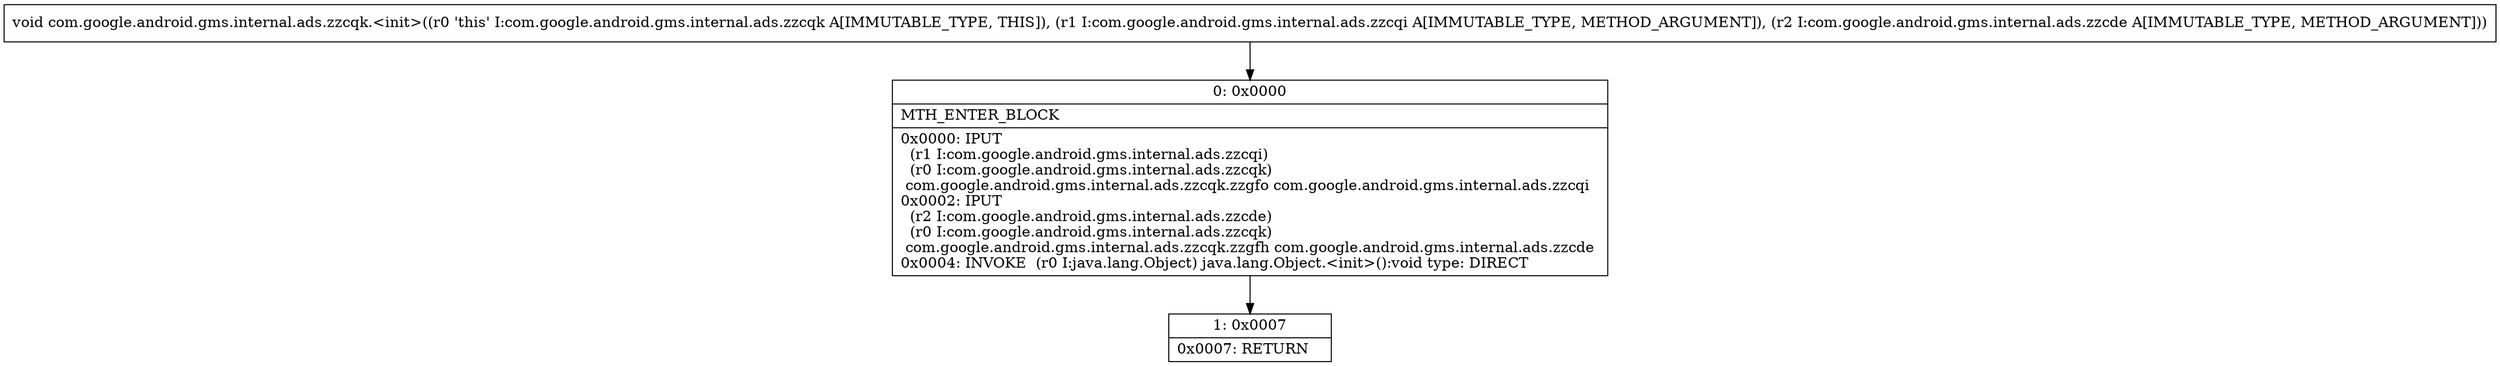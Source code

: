 digraph "CFG forcom.google.android.gms.internal.ads.zzcqk.\<init\>(Lcom\/google\/android\/gms\/internal\/ads\/zzcqi;Lcom\/google\/android\/gms\/internal\/ads\/zzcde;)V" {
Node_0 [shape=record,label="{0\:\ 0x0000|MTH_ENTER_BLOCK\l|0x0000: IPUT  \l  (r1 I:com.google.android.gms.internal.ads.zzcqi)\l  (r0 I:com.google.android.gms.internal.ads.zzcqk)\l com.google.android.gms.internal.ads.zzcqk.zzgfo com.google.android.gms.internal.ads.zzcqi \l0x0002: IPUT  \l  (r2 I:com.google.android.gms.internal.ads.zzcde)\l  (r0 I:com.google.android.gms.internal.ads.zzcqk)\l com.google.android.gms.internal.ads.zzcqk.zzgfh com.google.android.gms.internal.ads.zzcde \l0x0004: INVOKE  (r0 I:java.lang.Object) java.lang.Object.\<init\>():void type: DIRECT \l}"];
Node_1 [shape=record,label="{1\:\ 0x0007|0x0007: RETURN   \l}"];
MethodNode[shape=record,label="{void com.google.android.gms.internal.ads.zzcqk.\<init\>((r0 'this' I:com.google.android.gms.internal.ads.zzcqk A[IMMUTABLE_TYPE, THIS]), (r1 I:com.google.android.gms.internal.ads.zzcqi A[IMMUTABLE_TYPE, METHOD_ARGUMENT]), (r2 I:com.google.android.gms.internal.ads.zzcde A[IMMUTABLE_TYPE, METHOD_ARGUMENT])) }"];
MethodNode -> Node_0;
Node_0 -> Node_1;
}

